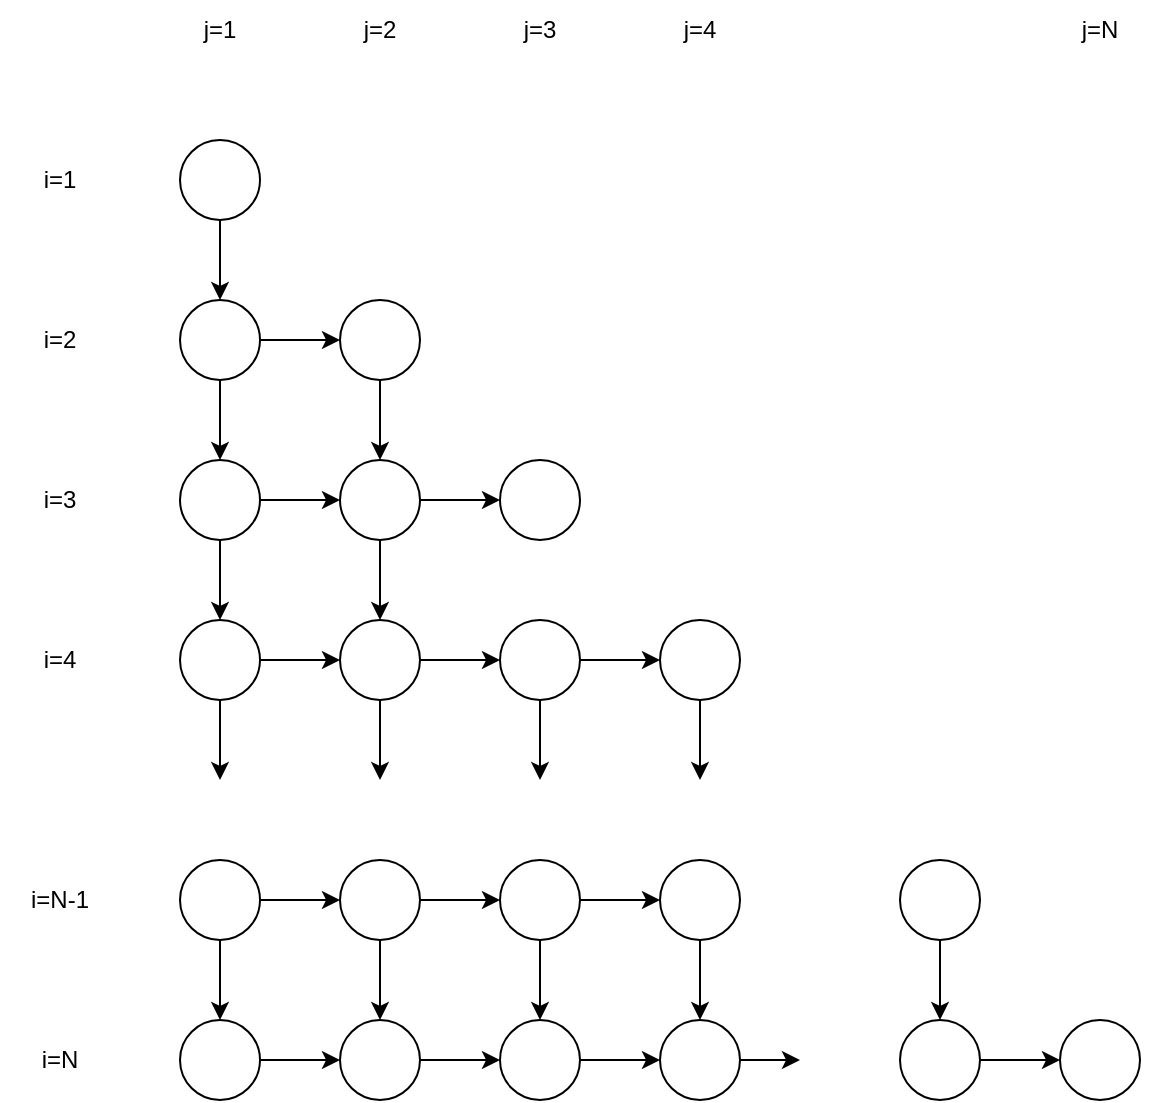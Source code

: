 <mxfile version="21.7.5" type="github">
  <diagram name="Page-1" id="7In59A1sgAPbLbXznsLF">
    <mxGraphModel dx="792" dy="1105" grid="1" gridSize="10" guides="1" tooltips="1" connect="1" arrows="1" fold="1" page="1" pageScale="1" pageWidth="850" pageHeight="1100" math="0" shadow="0">
      <root>
        <mxCell id="0" />
        <mxCell id="1" parent="0" />
        <mxCell id="GX78M3u3ePjl-X8wYyLm-67" style="edgeStyle=orthogonalEdgeStyle;rounded=0;orthogonalLoop=1;jettySize=auto;html=1;exitX=0.5;exitY=1;exitDx=0;exitDy=0;" edge="1" parent="1" source="GX78M3u3ePjl-X8wYyLm-1" target="GX78M3u3ePjl-X8wYyLm-2">
          <mxGeometry relative="1" as="geometry" />
        </mxCell>
        <mxCell id="GX78M3u3ePjl-X8wYyLm-1" value="" style="ellipse;whiteSpace=wrap;html=1;aspect=fixed;" vertex="1" parent="1">
          <mxGeometry x="120" y="120" width="40" height="40" as="geometry" />
        </mxCell>
        <mxCell id="GX78M3u3ePjl-X8wYyLm-52" style="edgeStyle=orthogonalEdgeStyle;rounded=0;orthogonalLoop=1;jettySize=auto;html=1;exitX=1;exitY=0.5;exitDx=0;exitDy=0;entryX=0;entryY=0.5;entryDx=0;entryDy=0;" edge="1" parent="1" source="GX78M3u3ePjl-X8wYyLm-2" target="GX78M3u3ePjl-X8wYyLm-3">
          <mxGeometry relative="1" as="geometry" />
        </mxCell>
        <mxCell id="GX78M3u3ePjl-X8wYyLm-68" style="edgeStyle=orthogonalEdgeStyle;rounded=0;orthogonalLoop=1;jettySize=auto;html=1;exitX=0.5;exitY=1;exitDx=0;exitDy=0;" edge="1" parent="1" source="GX78M3u3ePjl-X8wYyLm-2" target="GX78M3u3ePjl-X8wYyLm-4">
          <mxGeometry relative="1" as="geometry" />
        </mxCell>
        <mxCell id="GX78M3u3ePjl-X8wYyLm-2" value="" style="ellipse;whiteSpace=wrap;html=1;aspect=fixed;" vertex="1" parent="1">
          <mxGeometry x="120" y="200" width="40" height="40" as="geometry" />
        </mxCell>
        <mxCell id="GX78M3u3ePjl-X8wYyLm-69" style="edgeStyle=orthogonalEdgeStyle;rounded=0;orthogonalLoop=1;jettySize=auto;html=1;exitX=0.5;exitY=1;exitDx=0;exitDy=0;" edge="1" parent="1" source="GX78M3u3ePjl-X8wYyLm-3" target="GX78M3u3ePjl-X8wYyLm-5">
          <mxGeometry relative="1" as="geometry" />
        </mxCell>
        <mxCell id="GX78M3u3ePjl-X8wYyLm-3" value="" style="ellipse;whiteSpace=wrap;html=1;aspect=fixed;" vertex="1" parent="1">
          <mxGeometry x="200" y="200" width="40" height="40" as="geometry" />
        </mxCell>
        <mxCell id="GX78M3u3ePjl-X8wYyLm-53" value="" style="edgeStyle=orthogonalEdgeStyle;rounded=0;orthogonalLoop=1;jettySize=auto;html=1;" edge="1" parent="1" source="GX78M3u3ePjl-X8wYyLm-4" target="GX78M3u3ePjl-X8wYyLm-5">
          <mxGeometry relative="1" as="geometry" />
        </mxCell>
        <mxCell id="GX78M3u3ePjl-X8wYyLm-70" style="edgeStyle=orthogonalEdgeStyle;rounded=0;orthogonalLoop=1;jettySize=auto;html=1;exitX=0.5;exitY=1;exitDx=0;exitDy=0;" edge="1" parent="1" source="GX78M3u3ePjl-X8wYyLm-4" target="GX78M3u3ePjl-X8wYyLm-7">
          <mxGeometry relative="1" as="geometry" />
        </mxCell>
        <mxCell id="GX78M3u3ePjl-X8wYyLm-4" value="" style="ellipse;whiteSpace=wrap;html=1;aspect=fixed;" vertex="1" parent="1">
          <mxGeometry x="120" y="280" width="40" height="40" as="geometry" />
        </mxCell>
        <mxCell id="GX78M3u3ePjl-X8wYyLm-54" value="" style="edgeStyle=orthogonalEdgeStyle;rounded=0;orthogonalLoop=1;jettySize=auto;html=1;" edge="1" parent="1" source="GX78M3u3ePjl-X8wYyLm-5" target="GX78M3u3ePjl-X8wYyLm-6">
          <mxGeometry relative="1" as="geometry" />
        </mxCell>
        <mxCell id="GX78M3u3ePjl-X8wYyLm-71" style="edgeStyle=orthogonalEdgeStyle;rounded=0;orthogonalLoop=1;jettySize=auto;html=1;exitX=0.5;exitY=1;exitDx=0;exitDy=0;" edge="1" parent="1" source="GX78M3u3ePjl-X8wYyLm-5" target="GX78M3u3ePjl-X8wYyLm-8">
          <mxGeometry relative="1" as="geometry" />
        </mxCell>
        <mxCell id="GX78M3u3ePjl-X8wYyLm-5" value="" style="ellipse;whiteSpace=wrap;html=1;aspect=fixed;" vertex="1" parent="1">
          <mxGeometry x="200" y="280" width="40" height="40" as="geometry" />
        </mxCell>
        <mxCell id="GX78M3u3ePjl-X8wYyLm-6" value="" style="ellipse;whiteSpace=wrap;html=1;aspect=fixed;" vertex="1" parent="1">
          <mxGeometry x="280" y="280" width="40" height="40" as="geometry" />
        </mxCell>
        <mxCell id="GX78M3u3ePjl-X8wYyLm-55" value="" style="edgeStyle=orthogonalEdgeStyle;rounded=0;orthogonalLoop=1;jettySize=auto;html=1;" edge="1" parent="1" source="GX78M3u3ePjl-X8wYyLm-7" target="GX78M3u3ePjl-X8wYyLm-8">
          <mxGeometry relative="1" as="geometry" />
        </mxCell>
        <mxCell id="GX78M3u3ePjl-X8wYyLm-73" value="" style="edgeStyle=orthogonalEdgeStyle;rounded=0;orthogonalLoop=1;jettySize=auto;html=1;" edge="1" parent="1" source="GX78M3u3ePjl-X8wYyLm-7">
          <mxGeometry relative="1" as="geometry">
            <mxPoint x="140" y="440" as="targetPoint" />
          </mxGeometry>
        </mxCell>
        <mxCell id="GX78M3u3ePjl-X8wYyLm-7" value="" style="ellipse;whiteSpace=wrap;html=1;aspect=fixed;" vertex="1" parent="1">
          <mxGeometry x="120" y="360" width="40" height="40" as="geometry" />
        </mxCell>
        <mxCell id="GX78M3u3ePjl-X8wYyLm-56" value="" style="edgeStyle=orthogonalEdgeStyle;rounded=0;orthogonalLoop=1;jettySize=auto;html=1;" edge="1" parent="1" source="GX78M3u3ePjl-X8wYyLm-8" target="GX78M3u3ePjl-X8wYyLm-9">
          <mxGeometry relative="1" as="geometry" />
        </mxCell>
        <mxCell id="GX78M3u3ePjl-X8wYyLm-76" value="" style="edgeStyle=orthogonalEdgeStyle;rounded=0;orthogonalLoop=1;jettySize=auto;html=1;" edge="1" parent="1" source="GX78M3u3ePjl-X8wYyLm-8">
          <mxGeometry relative="1" as="geometry">
            <mxPoint x="220" y="440" as="targetPoint" />
          </mxGeometry>
        </mxCell>
        <mxCell id="GX78M3u3ePjl-X8wYyLm-8" value="" style="ellipse;whiteSpace=wrap;html=1;aspect=fixed;" vertex="1" parent="1">
          <mxGeometry x="200" y="360" width="40" height="40" as="geometry" />
        </mxCell>
        <mxCell id="GX78M3u3ePjl-X8wYyLm-57" value="" style="edgeStyle=orthogonalEdgeStyle;rounded=0;orthogonalLoop=1;jettySize=auto;html=1;" edge="1" parent="1" source="GX78M3u3ePjl-X8wYyLm-9" target="GX78M3u3ePjl-X8wYyLm-10">
          <mxGeometry relative="1" as="geometry" />
        </mxCell>
        <mxCell id="GX78M3u3ePjl-X8wYyLm-77" value="" style="edgeStyle=orthogonalEdgeStyle;rounded=0;orthogonalLoop=1;jettySize=auto;html=1;" edge="1" parent="1" source="GX78M3u3ePjl-X8wYyLm-9">
          <mxGeometry relative="1" as="geometry">
            <mxPoint x="300" y="440" as="targetPoint" />
          </mxGeometry>
        </mxCell>
        <mxCell id="GX78M3u3ePjl-X8wYyLm-9" value="" style="ellipse;whiteSpace=wrap;html=1;aspect=fixed;" vertex="1" parent="1">
          <mxGeometry x="280" y="360" width="40" height="40" as="geometry" />
        </mxCell>
        <mxCell id="GX78M3u3ePjl-X8wYyLm-80" value="" style="edgeStyle=orthogonalEdgeStyle;rounded=0;orthogonalLoop=1;jettySize=auto;html=1;" edge="1" parent="1" source="GX78M3u3ePjl-X8wYyLm-10">
          <mxGeometry relative="1" as="geometry">
            <mxPoint x="380" y="440" as="targetPoint" />
            <Array as="points">
              <mxPoint x="380" y="440" />
              <mxPoint x="380" y="440" />
            </Array>
          </mxGeometry>
        </mxCell>
        <mxCell id="GX78M3u3ePjl-X8wYyLm-10" value="" style="ellipse;whiteSpace=wrap;html=1;aspect=fixed;" vertex="1" parent="1">
          <mxGeometry x="360" y="360" width="40" height="40" as="geometry" />
        </mxCell>
        <mxCell id="GX78M3u3ePjl-X8wYyLm-59" style="edgeStyle=orthogonalEdgeStyle;rounded=0;orthogonalLoop=1;jettySize=auto;html=1;exitX=1;exitY=0.5;exitDx=0;exitDy=0;" edge="1" parent="1" source="GX78M3u3ePjl-X8wYyLm-11" target="GX78M3u3ePjl-X8wYyLm-12">
          <mxGeometry relative="1" as="geometry" />
        </mxCell>
        <mxCell id="GX78M3u3ePjl-X8wYyLm-74" value="" style="edgeStyle=orthogonalEdgeStyle;rounded=0;orthogonalLoop=1;jettySize=auto;html=1;" edge="1" parent="1" source="GX78M3u3ePjl-X8wYyLm-11" target="GX78M3u3ePjl-X8wYyLm-45">
          <mxGeometry relative="1" as="geometry" />
        </mxCell>
        <mxCell id="GX78M3u3ePjl-X8wYyLm-11" value="" style="ellipse;whiteSpace=wrap;html=1;aspect=fixed;" vertex="1" parent="1">
          <mxGeometry x="120" y="480" width="40" height="40" as="geometry" />
        </mxCell>
        <mxCell id="GX78M3u3ePjl-X8wYyLm-60" style="edgeStyle=orthogonalEdgeStyle;rounded=0;orthogonalLoop=1;jettySize=auto;html=1;exitX=1;exitY=0.5;exitDx=0;exitDy=0;entryX=0;entryY=0.5;entryDx=0;entryDy=0;" edge="1" parent="1" source="GX78M3u3ePjl-X8wYyLm-12" target="GX78M3u3ePjl-X8wYyLm-13">
          <mxGeometry relative="1" as="geometry" />
        </mxCell>
        <mxCell id="GX78M3u3ePjl-X8wYyLm-81" style="edgeStyle=orthogonalEdgeStyle;rounded=0;orthogonalLoop=1;jettySize=auto;html=1;exitX=0.5;exitY=1;exitDx=0;exitDy=0;" edge="1" parent="1" source="GX78M3u3ePjl-X8wYyLm-12" target="GX78M3u3ePjl-X8wYyLm-46">
          <mxGeometry relative="1" as="geometry" />
        </mxCell>
        <mxCell id="GX78M3u3ePjl-X8wYyLm-12" value="" style="ellipse;whiteSpace=wrap;html=1;aspect=fixed;" vertex="1" parent="1">
          <mxGeometry x="200" y="480" width="40" height="40" as="geometry" />
        </mxCell>
        <mxCell id="GX78M3u3ePjl-X8wYyLm-61" style="edgeStyle=orthogonalEdgeStyle;rounded=0;orthogonalLoop=1;jettySize=auto;html=1;exitX=1;exitY=0.5;exitDx=0;exitDy=0;entryX=0;entryY=0.5;entryDx=0;entryDy=0;" edge="1" parent="1" source="GX78M3u3ePjl-X8wYyLm-13" target="GX78M3u3ePjl-X8wYyLm-14">
          <mxGeometry relative="1" as="geometry" />
        </mxCell>
        <mxCell id="GX78M3u3ePjl-X8wYyLm-82" style="edgeStyle=orthogonalEdgeStyle;rounded=0;orthogonalLoop=1;jettySize=auto;html=1;exitX=0.5;exitY=1;exitDx=0;exitDy=0;" edge="1" parent="1" source="GX78M3u3ePjl-X8wYyLm-13" target="GX78M3u3ePjl-X8wYyLm-47">
          <mxGeometry relative="1" as="geometry" />
        </mxCell>
        <mxCell id="GX78M3u3ePjl-X8wYyLm-13" value="" style="ellipse;whiteSpace=wrap;html=1;aspect=fixed;" vertex="1" parent="1">
          <mxGeometry x="280" y="480" width="40" height="40" as="geometry" />
        </mxCell>
        <mxCell id="GX78M3u3ePjl-X8wYyLm-83" value="" style="edgeStyle=orthogonalEdgeStyle;rounded=0;orthogonalLoop=1;jettySize=auto;html=1;" edge="1" parent="1" source="GX78M3u3ePjl-X8wYyLm-14" target="GX78M3u3ePjl-X8wYyLm-48">
          <mxGeometry relative="1" as="geometry" />
        </mxCell>
        <mxCell id="GX78M3u3ePjl-X8wYyLm-14" value="" style="ellipse;whiteSpace=wrap;html=1;aspect=fixed;" vertex="1" parent="1">
          <mxGeometry x="360" y="480" width="40" height="40" as="geometry" />
        </mxCell>
        <mxCell id="GX78M3u3ePjl-X8wYyLm-84" value="" style="edgeStyle=orthogonalEdgeStyle;rounded=0;orthogonalLoop=1;jettySize=auto;html=1;" edge="1" parent="1" source="GX78M3u3ePjl-X8wYyLm-15" target="GX78M3u3ePjl-X8wYyLm-58">
          <mxGeometry relative="1" as="geometry" />
        </mxCell>
        <mxCell id="GX78M3u3ePjl-X8wYyLm-15" value="" style="ellipse;whiteSpace=wrap;html=1;aspect=fixed;" vertex="1" parent="1">
          <mxGeometry x="480" y="480" width="40" height="40" as="geometry" />
        </mxCell>
        <mxCell id="GX78M3u3ePjl-X8wYyLm-17" value="i=1" style="text;html=1;strokeColor=none;fillColor=none;align=center;verticalAlign=middle;whiteSpace=wrap;rounded=0;" vertex="1" parent="1">
          <mxGeometry x="30" y="125" width="60" height="30" as="geometry" />
        </mxCell>
        <mxCell id="GX78M3u3ePjl-X8wYyLm-18" value="i=2" style="text;html=1;strokeColor=none;fillColor=none;align=center;verticalAlign=middle;whiteSpace=wrap;rounded=0;" vertex="1" parent="1">
          <mxGeometry x="30" y="205" width="60" height="30" as="geometry" />
        </mxCell>
        <mxCell id="GX78M3u3ePjl-X8wYyLm-21" value="i=3" style="text;html=1;strokeColor=none;fillColor=none;align=center;verticalAlign=middle;whiteSpace=wrap;rounded=0;" vertex="1" parent="1">
          <mxGeometry x="30" y="285" width="60" height="30" as="geometry" />
        </mxCell>
        <mxCell id="GX78M3u3ePjl-X8wYyLm-22" value="i=4" style="text;html=1;strokeColor=none;fillColor=none;align=center;verticalAlign=middle;whiteSpace=wrap;rounded=0;" vertex="1" parent="1">
          <mxGeometry x="30" y="365" width="60" height="30" as="geometry" />
        </mxCell>
        <mxCell id="GX78M3u3ePjl-X8wYyLm-23" value="i=N-1" style="text;html=1;strokeColor=none;fillColor=none;align=center;verticalAlign=middle;whiteSpace=wrap;rounded=0;" vertex="1" parent="1">
          <mxGeometry x="30" y="485" width="60" height="30" as="geometry" />
        </mxCell>
        <mxCell id="GX78M3u3ePjl-X8wYyLm-24" value="j=1" style="text;html=1;strokeColor=none;fillColor=none;align=center;verticalAlign=middle;whiteSpace=wrap;rounded=0;" vertex="1" parent="1">
          <mxGeometry x="110" y="50" width="60" height="30" as="geometry" />
        </mxCell>
        <mxCell id="GX78M3u3ePjl-X8wYyLm-25" value="j=2" style="text;html=1;strokeColor=none;fillColor=none;align=center;verticalAlign=middle;whiteSpace=wrap;rounded=0;" vertex="1" parent="1">
          <mxGeometry x="190" y="50" width="60" height="30" as="geometry" />
        </mxCell>
        <mxCell id="GX78M3u3ePjl-X8wYyLm-26" value="&lt;div&gt;j=3&lt;/div&gt;" style="text;html=1;strokeColor=none;fillColor=none;align=center;verticalAlign=middle;whiteSpace=wrap;rounded=0;" vertex="1" parent="1">
          <mxGeometry x="270" y="50" width="60" height="30" as="geometry" />
        </mxCell>
        <mxCell id="GX78M3u3ePjl-X8wYyLm-28" value="j=4" style="text;html=1;strokeColor=none;fillColor=none;align=center;verticalAlign=middle;whiteSpace=wrap;rounded=0;" vertex="1" parent="1">
          <mxGeometry x="350" y="50" width="60" height="30" as="geometry" />
        </mxCell>
        <mxCell id="GX78M3u3ePjl-X8wYyLm-29" value="j=N" style="text;html=1;strokeColor=none;fillColor=none;align=center;verticalAlign=middle;whiteSpace=wrap;rounded=0;" vertex="1" parent="1">
          <mxGeometry x="550" y="50" width="60" height="30" as="geometry" />
        </mxCell>
        <mxCell id="GX78M3u3ePjl-X8wYyLm-62" style="edgeStyle=orthogonalEdgeStyle;rounded=0;orthogonalLoop=1;jettySize=auto;html=1;entryX=0;entryY=0.5;entryDx=0;entryDy=0;" edge="1" parent="1" source="GX78M3u3ePjl-X8wYyLm-45" target="GX78M3u3ePjl-X8wYyLm-46">
          <mxGeometry relative="1" as="geometry" />
        </mxCell>
        <mxCell id="GX78M3u3ePjl-X8wYyLm-45" value="" style="ellipse;whiteSpace=wrap;html=1;aspect=fixed;" vertex="1" parent="1">
          <mxGeometry x="120" y="560" width="40" height="40" as="geometry" />
        </mxCell>
        <mxCell id="GX78M3u3ePjl-X8wYyLm-63" style="edgeStyle=orthogonalEdgeStyle;rounded=0;orthogonalLoop=1;jettySize=auto;html=1;entryX=0;entryY=0.5;entryDx=0;entryDy=0;" edge="1" parent="1" source="GX78M3u3ePjl-X8wYyLm-46" target="GX78M3u3ePjl-X8wYyLm-47">
          <mxGeometry relative="1" as="geometry" />
        </mxCell>
        <mxCell id="GX78M3u3ePjl-X8wYyLm-46" value="" style="ellipse;whiteSpace=wrap;html=1;aspect=fixed;" vertex="1" parent="1">
          <mxGeometry x="200" y="560" width="40" height="40" as="geometry" />
        </mxCell>
        <mxCell id="GX78M3u3ePjl-X8wYyLm-64" style="edgeStyle=orthogonalEdgeStyle;rounded=0;orthogonalLoop=1;jettySize=auto;html=1;entryX=0;entryY=0.5;entryDx=0;entryDy=0;" edge="1" parent="1" source="GX78M3u3ePjl-X8wYyLm-47" target="GX78M3u3ePjl-X8wYyLm-48">
          <mxGeometry relative="1" as="geometry" />
        </mxCell>
        <mxCell id="GX78M3u3ePjl-X8wYyLm-47" value="" style="ellipse;whiteSpace=wrap;html=1;aspect=fixed;" vertex="1" parent="1">
          <mxGeometry x="280" y="560" width="40" height="40" as="geometry" />
        </mxCell>
        <mxCell id="GX78M3u3ePjl-X8wYyLm-65" style="edgeStyle=orthogonalEdgeStyle;rounded=0;orthogonalLoop=1;jettySize=auto;html=1;" edge="1" parent="1" source="GX78M3u3ePjl-X8wYyLm-48">
          <mxGeometry relative="1" as="geometry">
            <mxPoint x="430" y="580" as="targetPoint" />
          </mxGeometry>
        </mxCell>
        <mxCell id="GX78M3u3ePjl-X8wYyLm-48" value="" style="ellipse;whiteSpace=wrap;html=1;aspect=fixed;" vertex="1" parent="1">
          <mxGeometry x="360" y="560" width="40" height="40" as="geometry" />
        </mxCell>
        <mxCell id="GX78M3u3ePjl-X8wYyLm-49" value="" style="ellipse;whiteSpace=wrap;html=1;aspect=fixed;" vertex="1" parent="1">
          <mxGeometry x="560" y="560" width="40" height="40" as="geometry" />
        </mxCell>
        <mxCell id="GX78M3u3ePjl-X8wYyLm-50" value="i=N" style="text;html=1;strokeColor=none;fillColor=none;align=center;verticalAlign=middle;whiteSpace=wrap;rounded=0;" vertex="1" parent="1">
          <mxGeometry x="30" y="565" width="60" height="30" as="geometry" />
        </mxCell>
        <mxCell id="GX78M3u3ePjl-X8wYyLm-66" style="edgeStyle=orthogonalEdgeStyle;rounded=0;orthogonalLoop=1;jettySize=auto;html=1;" edge="1" parent="1" source="GX78M3u3ePjl-X8wYyLm-58" target="GX78M3u3ePjl-X8wYyLm-49">
          <mxGeometry relative="1" as="geometry" />
        </mxCell>
        <mxCell id="GX78M3u3ePjl-X8wYyLm-58" value="" style="ellipse;whiteSpace=wrap;html=1;aspect=fixed;" vertex="1" parent="1">
          <mxGeometry x="480" y="560" width="40" height="40" as="geometry" />
        </mxCell>
      </root>
    </mxGraphModel>
  </diagram>
</mxfile>
